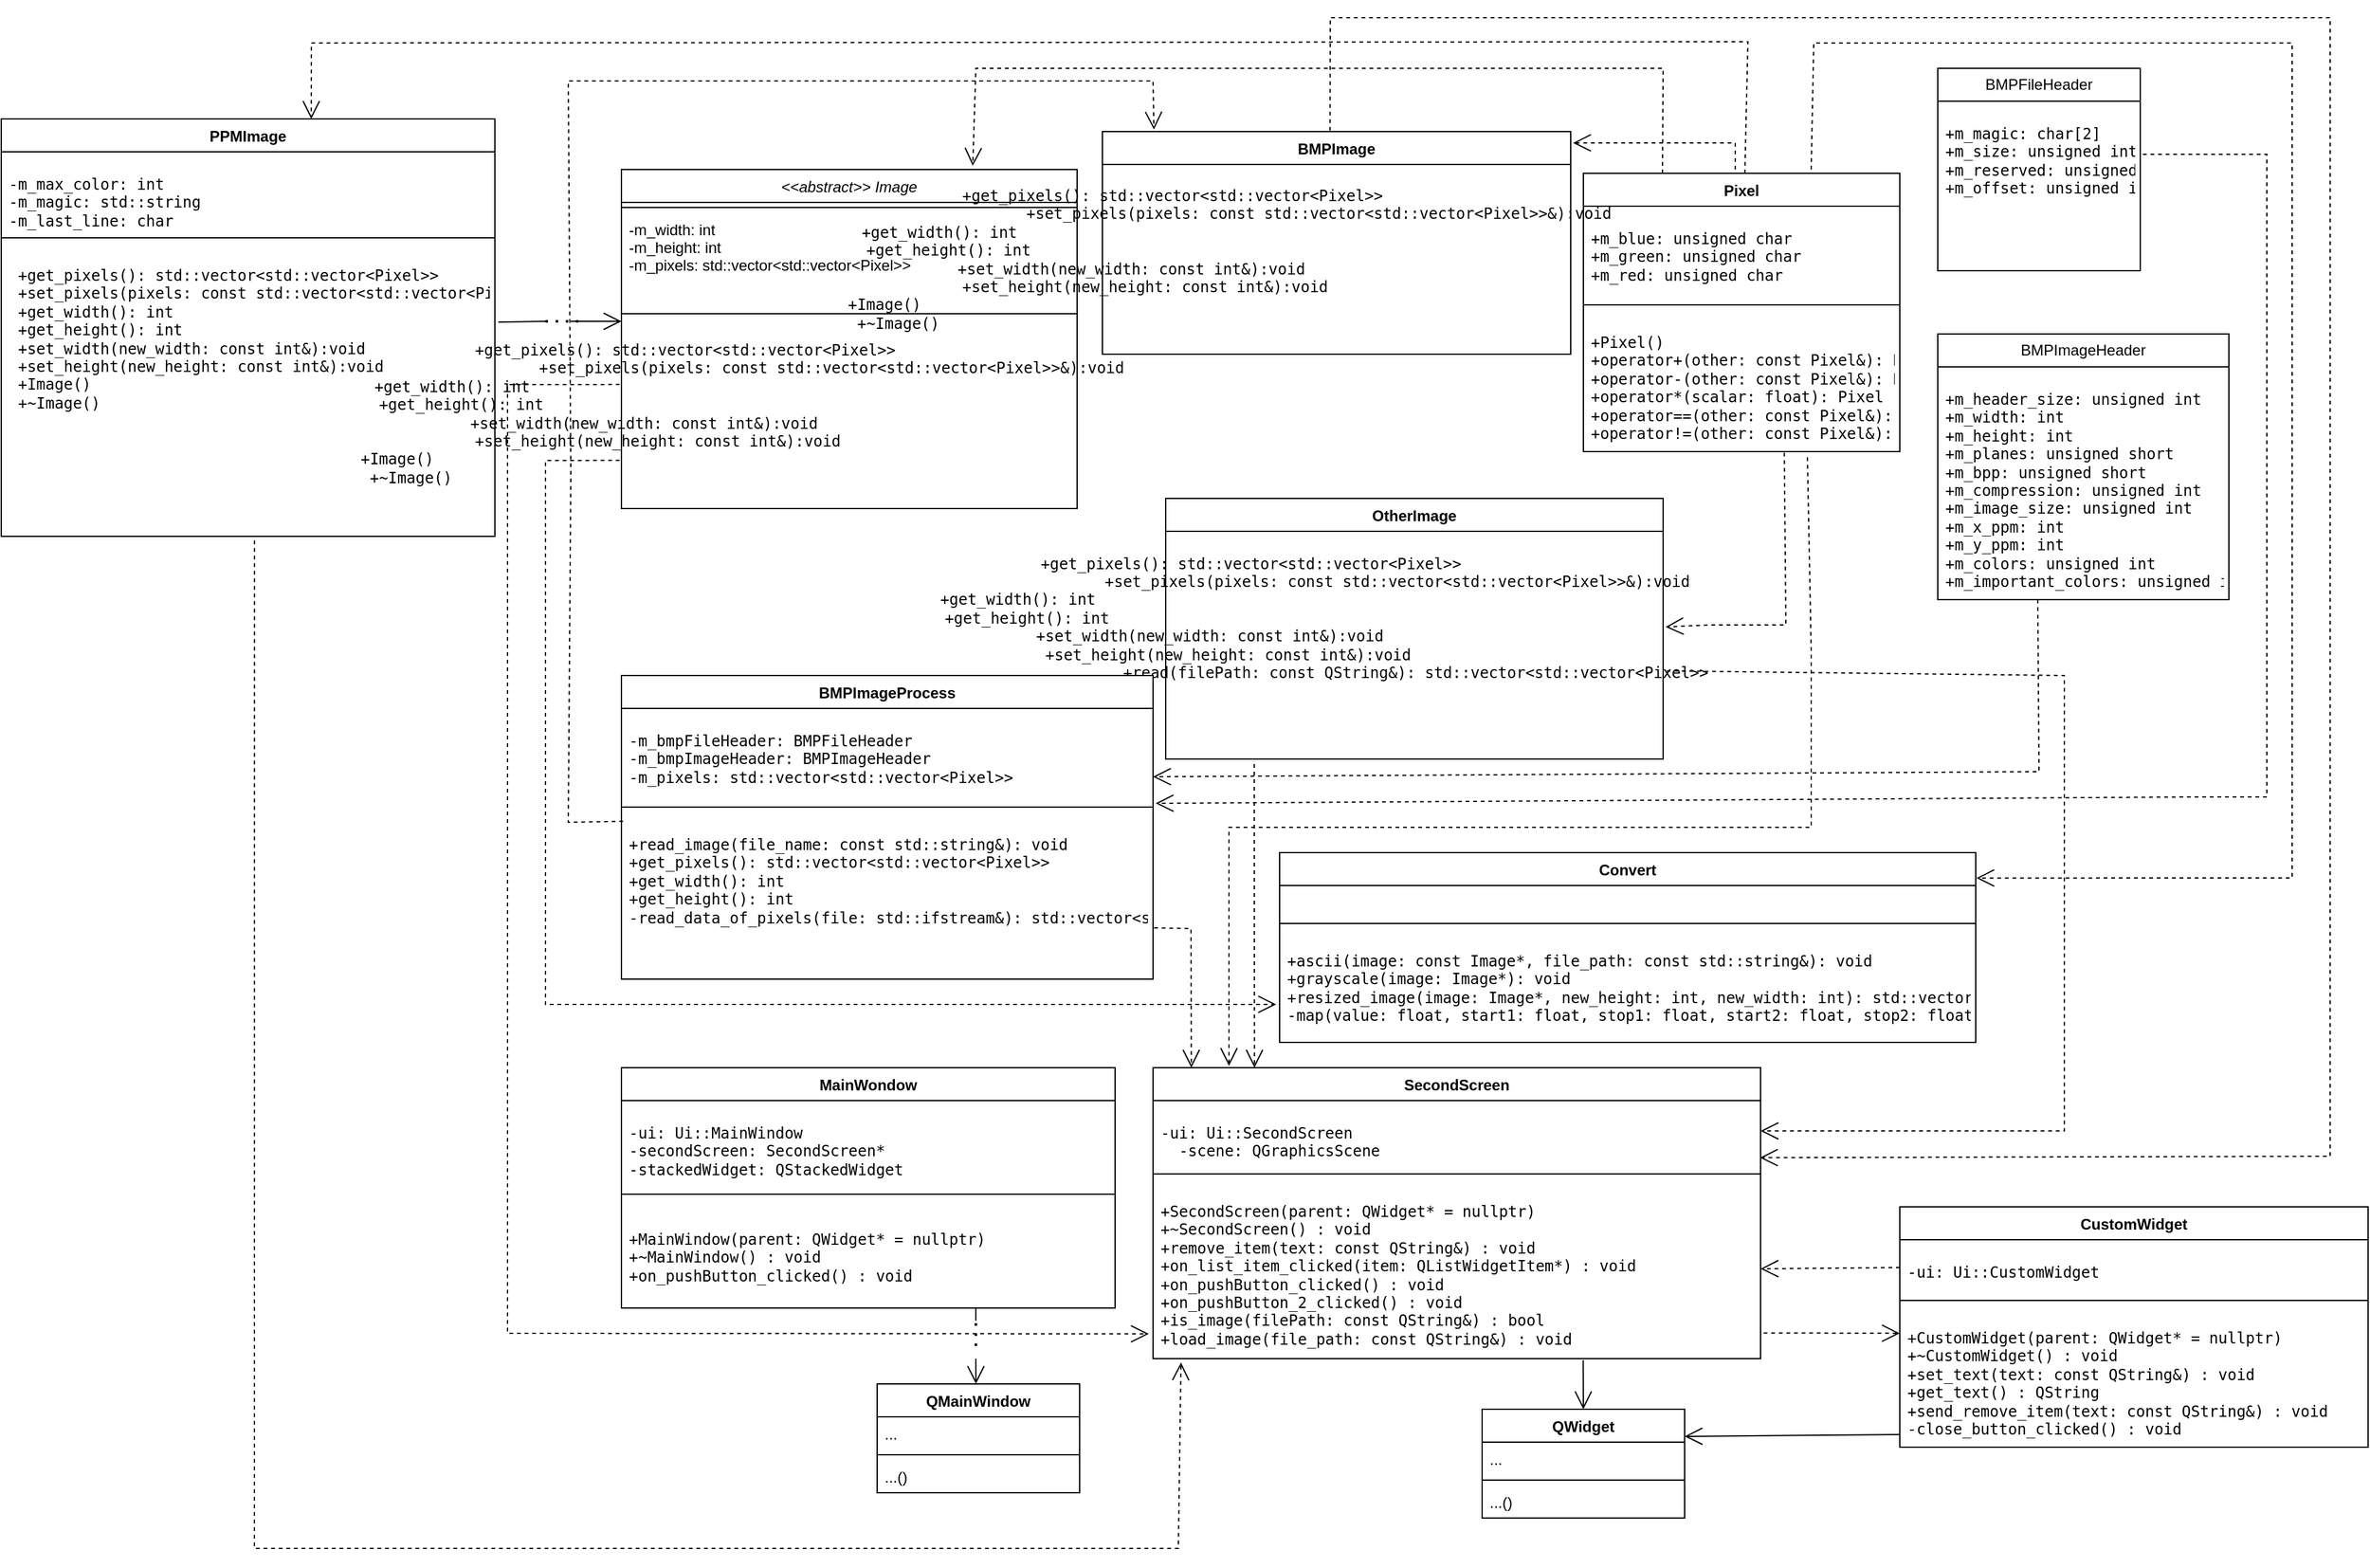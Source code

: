 <mxfile version="22.1.7" type="device">
  <diagram id="C5RBs43oDa-KdzZeNtuy" name="Page-1">
    <mxGraphModel dx="947" dy="496" grid="1" gridSize="10" guides="1" tooltips="1" connect="1" arrows="1" fold="1" page="1" pageScale="1" pageWidth="827" pageHeight="1169" math="0" shadow="0">
      <root>
        <mxCell id="WIyWlLk6GJQsqaUBKTNV-0" />
        <mxCell id="WIyWlLk6GJQsqaUBKTNV-1" parent="WIyWlLk6GJQsqaUBKTNV-0" />
        <mxCell id="qrHlRjJUI7-vNM1mxYY--5" value="&lt;&lt;abstract&gt;&gt; Image" style="swimlane;fontStyle=2;align=center;verticalAlign=top;childLayout=stackLayout;horizontal=1;startSize=26;horizontalStack=0;resizeParent=1;resizeLast=0;collapsible=1;marginBottom=0;rounded=0;shadow=0;strokeWidth=1;" vertex="1" parent="WIyWlLk6GJQsqaUBKTNV-1">
          <mxGeometry x="680" y="240" width="360" height="268" as="geometry">
            <mxRectangle x="230" y="140" width="160" height="26" as="alternateBounds" />
          </mxGeometry>
        </mxCell>
        <mxCell id="qrHlRjJUI7-vNM1mxYY--6" value="" style="line;html=1;strokeWidth=1;align=left;verticalAlign=middle;spacingTop=-1;spacingLeft=3;spacingRight=3;rotatable=0;labelPosition=right;points=[];portConstraint=eastwest;" vertex="1" parent="qrHlRjJUI7-vNM1mxYY--5">
          <mxGeometry y="26" width="360" height="8" as="geometry" />
        </mxCell>
        <mxCell id="qrHlRjJUI7-vNM1mxYY--7" value=" -m_width: int&#xa;  -m_height: int      &#xa;  -m_pixels: std::vector&lt;std::vector&lt;Pixel&gt;&gt;" style="text;align=left;verticalAlign=top;spacingLeft=4;spacingRight=4;overflow=hidden;rotatable=0;points=[[0,0.5],[1,0.5]];portConstraint=eastwest;" vertex="1" parent="qrHlRjJUI7-vNM1mxYY--5">
          <mxGeometry y="34" width="360" height="76" as="geometry" />
        </mxCell>
        <mxCell id="qrHlRjJUI7-vNM1mxYY--8" value="" style="line;strokeWidth=1;fillColor=none;align=left;verticalAlign=middle;spacingTop=-1;spacingLeft=3;spacingRight=3;rotatable=0;labelPosition=right;points=[];portConstraint=eastwest;strokeColor=inherit;" vertex="1" parent="qrHlRjJUI7-vNM1mxYY--5">
          <mxGeometry y="110" width="360" height="8" as="geometry" />
        </mxCell>
        <mxCell id="qrHlRjJUI7-vNM1mxYY--9" value="&lt;pre&gt;&lt;code class=&quot;!whitespace-pre hljs language-plantuml&quot;&gt; +get_pixels(): std::vector&amp;lt;std::vector&amp;lt;Pixel&amp;gt;&amp;gt;                                     &lt;br&gt; +set_pixels(pixels: const std::vector&amp;lt;std::vector&amp;lt;Pixel&amp;gt;&amp;gt;&amp;amp;):void     &lt;br&gt; +get_width(): int                                                                                        &lt;br&gt;   +get_height(): int                                                                                        &lt;br&gt;   +set_width(new_width: const int&amp;amp;):void                                                &lt;br&gt;   +set_height(new_height: const int&amp;amp;):void                                             &lt;br&gt;&lt;/code&gt;&lt;code class=&quot;!whitespace-pre hljs language-plantuml&quot;&gt;+Image()                                                                                                   &lt;br&gt;  +~Image()                                                                                                  &lt;/code&gt;&lt;/pre&gt;" style="text;html=1;align=center;verticalAlign=middle;resizable=0;points=[];autosize=1;strokeColor=none;fillColor=none;" vertex="1" parent="qrHlRjJUI7-vNM1mxYY--5">
          <mxGeometry y="118" width="360" height="150" as="geometry" />
        </mxCell>
        <mxCell id="qrHlRjJUI7-vNM1mxYY--10" value="BMPImage" style="swimlane;fontStyle=1;align=center;verticalAlign=top;childLayout=stackLayout;horizontal=1;startSize=26;horizontalStack=0;resizeParent=1;resizeParentMax=0;resizeLast=0;collapsible=1;marginBottom=0;whiteSpace=wrap;html=1;" vertex="1" parent="WIyWlLk6GJQsqaUBKTNV-1">
          <mxGeometry x="1060" y="210" width="370" height="176" as="geometry" />
        </mxCell>
        <mxCell id="qrHlRjJUI7-vNM1mxYY--80" value="&lt;pre&gt;&lt;code class=&quot;!whitespace-pre hljs language-plantuml&quot;&gt; +get_pixels(): std::vector&amp;lt;std::vector&amp;lt;Pixel&amp;gt;&amp;gt;                                     &lt;br&gt; +set_pixels(pixels: const std::vector&amp;lt;std::vector&amp;lt;Pixel&amp;gt;&amp;gt;&amp;amp;):void     &lt;br&gt; +get_width(): int                                                                                        &lt;br&gt;   +get_height(): int                                                                                        &lt;br&gt;   +set_width(new_width: const int&amp;amp;):void                                                &lt;br&gt;   +set_height(new_height: const int&amp;amp;):void                                             &lt;br&gt;&lt;/code&gt;&lt;code class=&quot;!whitespace-pre hljs language-plantuml&quot;&gt;+Image()                                                                                                   &lt;br&gt;  +~Image()                                                                                                  &lt;/code&gt;&lt;/pre&gt;" style="text;html=1;align=center;verticalAlign=middle;resizable=0;points=[];autosize=1;strokeColor=none;fillColor=none;" vertex="1" parent="qrHlRjJUI7-vNM1mxYY--10">
          <mxGeometry y="26" width="370" height="150" as="geometry" />
        </mxCell>
        <mxCell id="qrHlRjJUI7-vNM1mxYY--13" value="PPMImage" style="swimlane;fontStyle=1;align=center;verticalAlign=top;childLayout=stackLayout;horizontal=1;startSize=26;horizontalStack=0;resizeParent=1;resizeParentMax=0;resizeLast=0;collapsible=1;marginBottom=0;whiteSpace=wrap;html=1;" vertex="1" parent="WIyWlLk6GJQsqaUBKTNV-1">
          <mxGeometry x="190" y="200" width="390" height="330" as="geometry" />
        </mxCell>
        <mxCell id="qrHlRjJUI7-vNM1mxYY--14" value="&lt;pre&gt;&lt;code class=&quot;!whitespace-pre hljs language-plantuml&quot;&gt;-m_max_color: int&lt;br&gt;-m_magic: std::string     &lt;br&gt;-m_last_line: char&lt;/code&gt;&lt;/pre&gt;" style="text;strokeColor=none;fillColor=none;align=left;verticalAlign=top;spacingLeft=4;spacingRight=4;overflow=hidden;rotatable=0;points=[[0,0.5],[1,0.5]];portConstraint=eastwest;whiteSpace=wrap;html=1;" vertex="1" parent="qrHlRjJUI7-vNM1mxYY--13">
          <mxGeometry y="26" width="390" height="64" as="geometry" />
        </mxCell>
        <mxCell id="qrHlRjJUI7-vNM1mxYY--15" value="" style="line;strokeWidth=1;fillColor=none;align=left;verticalAlign=middle;spacingTop=-1;spacingLeft=3;spacingRight=3;rotatable=0;labelPosition=right;points=[];portConstraint=eastwest;strokeColor=inherit;" vertex="1" parent="qrHlRjJUI7-vNM1mxYY--13">
          <mxGeometry y="90" width="390" height="8" as="geometry" />
        </mxCell>
        <mxCell id="qrHlRjJUI7-vNM1mxYY--16" value="&lt;pre&gt;&lt;code class=&quot;!whitespace-pre hljs language-plantuml&quot;&gt; +get_pixels(): std::vector&amp;lt;std::vector&amp;lt;Pixel&amp;gt;&amp;gt;                                     &lt;br&gt; +set_pixels(pixels: const std::vector&amp;lt;std::vector&amp;lt;Pixel&amp;gt;&amp;gt;&amp;amp;):void     &lt;br&gt; +get_width(): int                                                                                        &lt;br&gt; +get_height(): int                                                                                        &lt;br&gt; +set_width(new_width: const int&amp;amp;):void                                                &lt;br&gt; +set_height(new_height: const int&amp;amp;):void                                             &lt;br&gt;&lt;/code&gt;&lt;code class=&quot;!whitespace-pre hljs language-plantuml&quot;&gt; +Image()                                                                                                   &lt;br&gt; +~Image()                                                                                                  &lt;/code&gt;&lt;/pre&gt;" style="text;strokeColor=none;fillColor=none;align=left;verticalAlign=top;spacingLeft=4;spacingRight=4;overflow=hidden;rotatable=0;points=[[0,0.5],[1,0.5]];portConstraint=eastwest;whiteSpace=wrap;html=1;" vertex="1" parent="qrHlRjJUI7-vNM1mxYY--13">
          <mxGeometry y="98" width="390" height="232" as="geometry" />
        </mxCell>
        <mxCell id="qrHlRjJUI7-vNM1mxYY--18" value="OtherImage" style="swimlane;fontStyle=1;align=center;verticalAlign=top;childLayout=stackLayout;horizontal=1;startSize=26;horizontalStack=0;resizeParent=1;resizeParentMax=0;resizeLast=0;collapsible=1;marginBottom=0;whiteSpace=wrap;html=1;" vertex="1" parent="WIyWlLk6GJQsqaUBKTNV-1">
          <mxGeometry x="1110" y="500" width="393" height="206" as="geometry" />
        </mxCell>
        <mxCell id="qrHlRjJUI7-vNM1mxYY--81" value="&lt;pre&gt;&lt;code class=&quot;!whitespace-pre hljs language-plantuml&quot;&gt; +get_pixels(): std::vector&amp;lt;std::vector&amp;lt;Pixel&amp;gt;&amp;gt;                                     &lt;br&gt; +set_pixels(pixels: const std::vector&amp;lt;std::vector&amp;lt;Pixel&amp;gt;&amp;gt;&amp;amp;):void     &lt;br&gt; +get_width(): int                                                                                        &lt;br&gt;   +get_height(): int                                                                                        &lt;br&gt;   +set_width(new_width: const int&amp;amp;):void                                                &lt;br&gt;   +set_height(new_height: const int&amp;amp;):void                         &lt;/code&gt;&lt;code class=&quot;!whitespace-pre hljs language-plantuml&quot;&gt;                   &lt;br&gt;+read(filePath: const QString&amp;amp;): std::vector&amp;lt;std::vector&amp;lt;Pixel&amp;gt;&amp;gt;&lt;br&gt;&lt;br&gt;&lt;br&gt;                         &lt;/code&gt;&lt;/pre&gt;" style="text;html=1;align=center;verticalAlign=middle;resizable=0;points=[];autosize=1;strokeColor=none;fillColor=none;" vertex="1" parent="qrHlRjJUI7-vNM1mxYY--18">
          <mxGeometry y="26" width="393" height="180" as="geometry" />
        </mxCell>
        <mxCell id="qrHlRjJUI7-vNM1mxYY--22" value="Pixel" style="swimlane;fontStyle=1;align=center;verticalAlign=top;childLayout=stackLayout;horizontal=1;startSize=26;horizontalStack=0;resizeParent=1;resizeParentMax=0;resizeLast=0;collapsible=1;marginBottom=0;whiteSpace=wrap;html=1;" vertex="1" parent="WIyWlLk6GJQsqaUBKTNV-1">
          <mxGeometry x="1440" y="243" width="250" height="220" as="geometry" />
        </mxCell>
        <mxCell id="qrHlRjJUI7-vNM1mxYY--23" value="&lt;pre&gt;&lt;code class=&quot;!whitespace-pre hljs language-plantuml&quot;&gt;+m_blue: unsigned char&lt;br&gt;+m_green: unsigned char&lt;br&gt;+m_red: unsigned char&lt;/code&gt;&lt;/pre&gt;" style="text;strokeColor=none;fillColor=none;align=left;verticalAlign=top;spacingLeft=4;spacingRight=4;overflow=hidden;rotatable=0;points=[[0,0.5],[1,0.5]];portConstraint=eastwest;whiteSpace=wrap;html=1;" vertex="1" parent="qrHlRjJUI7-vNM1mxYY--22">
          <mxGeometry y="26" width="250" height="74" as="geometry" />
        </mxCell>
        <mxCell id="qrHlRjJUI7-vNM1mxYY--24" value="" style="line;strokeWidth=1;fillColor=none;align=left;verticalAlign=middle;spacingTop=-1;spacingLeft=3;spacingRight=3;rotatable=0;labelPosition=right;points=[];portConstraint=eastwest;strokeColor=inherit;" vertex="1" parent="qrHlRjJUI7-vNM1mxYY--22">
          <mxGeometry y="100" width="250" height="8" as="geometry" />
        </mxCell>
        <mxCell id="qrHlRjJUI7-vNM1mxYY--25" value="&lt;pre&gt;&lt;code class=&quot;!whitespace-pre hljs language-plantuml&quot;&gt;+Pixel()&lt;br/&gt;+operator+(other: const Pixel&amp;amp;): Pixel&lt;br/&gt;+operator-(other: const Pixel&amp;amp;): Pixel&lt;br/&gt;+operator*(scalar: float): Pixel&lt;br/&gt;+operator==(other: const Pixel&amp;amp;): bool&lt;br/&gt;+operator!=(other: const Pixel&amp;amp;): bool&lt;/code&gt;&lt;/pre&gt;" style="text;strokeColor=none;fillColor=none;align=left;verticalAlign=top;spacingLeft=4;spacingRight=4;overflow=hidden;rotatable=0;points=[[0,0.5],[1,0.5]];portConstraint=eastwest;whiteSpace=wrap;html=1;" vertex="1" parent="qrHlRjJUI7-vNM1mxYY--22">
          <mxGeometry y="108" width="250" height="112" as="geometry" />
        </mxCell>
        <mxCell id="qrHlRjJUI7-vNM1mxYY--26" value="" style="endArrow=open;endSize=12;dashed=1;html=1;rounded=0;exitX=0.25;exitY=0;exitDx=0;exitDy=0;entryX=0.771;entryY=-0.011;entryDx=0;entryDy=0;entryPerimeter=0;" edge="1" parent="WIyWlLk6GJQsqaUBKTNV-1" source="qrHlRjJUI7-vNM1mxYY--22" target="qrHlRjJUI7-vNM1mxYY--5">
          <mxGeometry width="160" relative="1" as="geometry">
            <mxPoint x="1450" y="210" as="sourcePoint" />
            <mxPoint x="890" y="160" as="targetPoint" />
            <Array as="points">
              <mxPoint x="1503" y="160" />
              <mxPoint x="960" y="160" />
            </Array>
          </mxGeometry>
        </mxCell>
        <mxCell id="qrHlRjJUI7-vNM1mxYY--27" value="" style="endArrow=open;endSize=12;dashed=1;html=1;rounded=0;entryX=1.005;entryY=0.051;entryDx=0;entryDy=0;entryPerimeter=0;" edge="1" parent="WIyWlLk6GJQsqaUBKTNV-1" target="qrHlRjJUI7-vNM1mxYY--10">
          <mxGeometry width="160" relative="1" as="geometry">
            <mxPoint x="1560" y="240" as="sourcePoint" />
            <mxPoint x="1400" y="190" as="targetPoint" />
            <Array as="points">
              <mxPoint x="1560" y="219" />
            </Array>
          </mxGeometry>
        </mxCell>
        <mxCell id="qrHlRjJUI7-vNM1mxYY--29" value="" style="endArrow=open;endSize=12;dashed=1;html=1;rounded=0;exitX=0.635;exitY=1.008;exitDx=0;exitDy=0;exitPerimeter=0;entryX=1.005;entryY=0.42;entryDx=0;entryDy=0;entryPerimeter=0;" edge="1" parent="WIyWlLk6GJQsqaUBKTNV-1" source="qrHlRjJUI7-vNM1mxYY--25" target="qrHlRjJUI7-vNM1mxYY--81">
          <mxGeometry width="160" relative="1" as="geometry">
            <mxPoint x="1930" y="630" as="sourcePoint" />
            <mxPoint x="1510" y="600" as="targetPoint" />
            <Array as="points">
              <mxPoint x="1600" y="600" />
              <mxPoint x="1540" y="600" />
            </Array>
          </mxGeometry>
        </mxCell>
        <mxCell id="qrHlRjJUI7-vNM1mxYY--30" value="BMPFileHeader" style="swimlane;fontStyle=0;childLayout=stackLayout;horizontal=1;startSize=26;fillColor=none;horizontalStack=0;resizeParent=1;resizeParentMax=0;resizeLast=0;collapsible=1;marginBottom=0;whiteSpace=wrap;html=1;" vertex="1" parent="WIyWlLk6GJQsqaUBKTNV-1">
          <mxGeometry x="1720" y="160" width="160" height="160" as="geometry" />
        </mxCell>
        <mxCell id="qrHlRjJUI7-vNM1mxYY--31" value="&lt;pre&gt;&lt;code class=&quot;!whitespace-pre hljs language-plantuml&quot;&gt;+m_magic: char[2]&lt;br&gt;+m_size: unsigned int&lt;br&gt;+m_reserved: unsigned int&lt;br&gt;+m_offset: unsigned int&lt;br&gt;&lt;br&gt;&lt;/code&gt;&lt;/pre&gt;" style="text;strokeColor=none;fillColor=none;align=left;verticalAlign=top;spacingLeft=4;spacingRight=4;overflow=hidden;rotatable=0;points=[[0,0.5],[1,0.5]];portConstraint=eastwest;whiteSpace=wrap;html=1;" vertex="1" parent="qrHlRjJUI7-vNM1mxYY--30">
          <mxGeometry y="26" width="160" height="134" as="geometry" />
        </mxCell>
        <mxCell id="qrHlRjJUI7-vNM1mxYY--32" value="BMPImageHeader" style="swimlane;fontStyle=0;childLayout=stackLayout;horizontal=1;startSize=26;fillColor=none;horizontalStack=0;resizeParent=1;resizeParentMax=0;resizeLast=0;collapsible=1;marginBottom=0;whiteSpace=wrap;html=1;" vertex="1" parent="WIyWlLk6GJQsqaUBKTNV-1">
          <mxGeometry x="1720" y="370" width="230" height="210" as="geometry" />
        </mxCell>
        <mxCell id="qrHlRjJUI7-vNM1mxYY--33" value="&lt;pre&gt;&lt;code class=&quot;!whitespace-pre hljs language-plantuml&quot;&gt;+m_header_size: unsigned int&lt;br&gt;+m_width: int&lt;br&gt;+m_height: int&lt;br&gt;+m_planes: unsigned short&lt;br&gt;+m_bpp: unsigned short&lt;br&gt;+m_compression: unsigned int&lt;br&gt;+m_image_size: unsigned int&lt;br&gt;+m_x_ppm: int&lt;br&gt;+m_y_ppm: int&lt;br&gt;+m_colors: unsigned int&lt;br&gt;+m_important_colors: unsigned int&lt;/code&gt;&lt;/pre&gt;" style="text;strokeColor=none;fillColor=none;align=left;verticalAlign=top;spacingLeft=4;spacingRight=4;overflow=hidden;rotatable=0;points=[[0,0.5],[1,0.5]];portConstraint=eastwest;whiteSpace=wrap;html=1;" vertex="1" parent="qrHlRjJUI7-vNM1mxYY--32">
          <mxGeometry y="26" width="230" height="184" as="geometry" />
        </mxCell>
        <mxCell id="qrHlRjJUI7-vNM1mxYY--34" value="BMPImageProcess" style="swimlane;fontStyle=1;align=center;verticalAlign=top;childLayout=stackLayout;horizontal=1;startSize=26;horizontalStack=0;resizeParent=1;resizeParentMax=0;resizeLast=0;collapsible=1;marginBottom=0;whiteSpace=wrap;html=1;" vertex="1" parent="WIyWlLk6GJQsqaUBKTNV-1">
          <mxGeometry x="680" y="640" width="420" height="240" as="geometry" />
        </mxCell>
        <mxCell id="qrHlRjJUI7-vNM1mxYY--35" value="&lt;pre&gt;&lt;code class=&quot;!whitespace-pre hljs language-plantuml&quot;&gt;-m_bmpFileHeader: BMPFileHeader&lt;br&gt;-m_bmpImageHeader: BMPImageHeader&lt;br&gt;-m_pixels: std::vector&amp;lt;std::vector&amp;lt;Pixel&amp;gt;&amp;gt;&lt;/code&gt;&lt;/pre&gt;" style="text;strokeColor=none;fillColor=none;align=left;verticalAlign=top;spacingLeft=4;spacingRight=4;overflow=hidden;rotatable=0;points=[[0,0.5],[1,0.5]];portConstraint=eastwest;whiteSpace=wrap;html=1;" vertex="1" parent="qrHlRjJUI7-vNM1mxYY--34">
          <mxGeometry y="26" width="420" height="74" as="geometry" />
        </mxCell>
        <mxCell id="qrHlRjJUI7-vNM1mxYY--36" value="" style="line;strokeWidth=1;fillColor=none;align=left;verticalAlign=middle;spacingTop=-1;spacingLeft=3;spacingRight=3;rotatable=0;labelPosition=right;points=[];portConstraint=eastwest;strokeColor=inherit;" vertex="1" parent="qrHlRjJUI7-vNM1mxYY--34">
          <mxGeometry y="100" width="420" height="8" as="geometry" />
        </mxCell>
        <mxCell id="qrHlRjJUI7-vNM1mxYY--37" value="&lt;pre&gt;&lt;code class=&quot;!whitespace-pre hljs language-plantuml&quot;&gt;+read_image(file_name: const std::string&amp;amp;): void&lt;br/&gt;+get_pixels(): std::vector&amp;lt;std::vector&amp;lt;Pixel&amp;gt;&amp;gt;&lt;br/&gt;+get_width(): int&lt;br/&gt;+get_height(): int&lt;br/&gt;-read_data_of_pixels(file: std::ifstream&amp;amp;): std::vector&amp;lt;std::vector&amp;lt;Pixel&amp;gt;&amp;gt;&lt;/code&gt;&lt;/pre&gt;" style="text;strokeColor=none;fillColor=none;align=left;verticalAlign=top;spacingLeft=4;spacingRight=4;overflow=hidden;rotatable=0;points=[[0,0.5],[1,0.5]];portConstraint=eastwest;whiteSpace=wrap;html=1;" vertex="1" parent="qrHlRjJUI7-vNM1mxYY--34">
          <mxGeometry y="108" width="420" height="132" as="geometry" />
        </mxCell>
        <mxCell id="qrHlRjJUI7-vNM1mxYY--38" value="" style="endArrow=open;endSize=12;dashed=1;html=1;rounded=0;exitX=0.635;exitY=1.008;exitDx=0;exitDy=0;exitPerimeter=0;entryX=1;entryY=0.73;entryDx=0;entryDy=0;entryPerimeter=0;" edge="1" parent="WIyWlLk6GJQsqaUBKTNV-1" target="qrHlRjJUI7-vNM1mxYY--35">
          <mxGeometry width="160" relative="1" as="geometry">
            <mxPoint x="1799" y="580" as="sourcePoint" />
            <mxPoint x="1710" y="716" as="targetPoint" />
            <Array as="points">
              <mxPoint x="1800" y="716" />
            </Array>
          </mxGeometry>
        </mxCell>
        <mxCell id="qrHlRjJUI7-vNM1mxYY--39" value="" style="endArrow=open;endSize=12;dashed=1;html=1;rounded=0;entryX=1.005;entryY=1.014;entryDx=0;entryDy=0;entryPerimeter=0;exitX=1.013;exitY=0.313;exitDx=0;exitDy=0;exitPerimeter=0;" edge="1" parent="WIyWlLk6GJQsqaUBKTNV-1" source="qrHlRjJUI7-vNM1mxYY--31" target="qrHlRjJUI7-vNM1mxYY--35">
          <mxGeometry width="160" relative="1" as="geometry">
            <mxPoint x="1980" y="220" as="sourcePoint" />
            <mxPoint x="1890" y="736" as="targetPoint" />
            <Array as="points">
              <mxPoint x="1980" y="228" />
              <mxPoint x="1980" y="666" />
              <mxPoint x="1980" y="736" />
              <mxPoint x="1920" y="736" />
            </Array>
          </mxGeometry>
        </mxCell>
        <mxCell id="qrHlRjJUI7-vNM1mxYY--40" value="" style="endArrow=open;endSize=12;dashed=1;html=1;rounded=0;exitX=0.003;exitY=0.055;exitDx=0;exitDy=0;exitPerimeter=0;entryX=0.11;entryY=-0.009;entryDx=0;entryDy=0;entryPerimeter=0;" edge="1" parent="WIyWlLk6GJQsqaUBKTNV-1" source="qrHlRjJUI7-vNM1mxYY--37" target="qrHlRjJUI7-vNM1mxYY--10">
          <mxGeometry width="160" relative="1" as="geometry">
            <mxPoint x="637" y="620" as="sourcePoint" />
            <mxPoint x="1090" y="200" as="targetPoint" />
            <Array as="points">
              <mxPoint x="638" y="756" />
              <mxPoint x="640" y="480" />
              <mxPoint x="638" y="170" />
              <mxPoint x="1100" y="170" />
            </Array>
          </mxGeometry>
        </mxCell>
        <mxCell id="qrHlRjJUI7-vNM1mxYY--41" value="Convert" style="swimlane;fontStyle=1;align=center;verticalAlign=top;childLayout=stackLayout;horizontal=1;startSize=26;horizontalStack=0;resizeParent=1;resizeParentMax=0;resizeLast=0;collapsible=1;marginBottom=0;whiteSpace=wrap;html=1;" vertex="1" parent="WIyWlLk6GJQsqaUBKTNV-1">
          <mxGeometry x="1200" y="780" width="550" height="150" as="geometry" />
        </mxCell>
        <mxCell id="qrHlRjJUI7-vNM1mxYY--42" value="&amp;nbsp;" style="text;strokeColor=none;fillColor=none;align=left;verticalAlign=top;spacingLeft=4;spacingRight=4;overflow=hidden;rotatable=0;points=[[0,0.5],[1,0.5]];portConstraint=eastwest;whiteSpace=wrap;html=1;" vertex="1" parent="qrHlRjJUI7-vNM1mxYY--41">
          <mxGeometry y="26" width="550" height="26" as="geometry" />
        </mxCell>
        <mxCell id="qrHlRjJUI7-vNM1mxYY--43" value="" style="line;strokeWidth=1;fillColor=none;align=left;verticalAlign=middle;spacingTop=-1;spacingLeft=3;spacingRight=3;rotatable=0;labelPosition=right;points=[];portConstraint=eastwest;strokeColor=inherit;" vertex="1" parent="qrHlRjJUI7-vNM1mxYY--41">
          <mxGeometry y="52" width="550" height="8" as="geometry" />
        </mxCell>
        <mxCell id="qrHlRjJUI7-vNM1mxYY--44" value="&lt;pre&gt;&lt;code class=&quot;!whitespace-pre hljs language-plantuml&quot;&gt;+ascii(image: const Image*, file_path: const std::string&amp;amp;): void&lt;br/&gt;+grayscale(image: Image*): void&lt;br/&gt;+resized_image(image: Image*, new_height: int, new_width: int): std::vector&amp;lt;std::vector&amp;lt;Pixel&amp;gt;&amp;gt;&lt;br/&gt;-map(value: float, start1: float, stop1: float, start2: float, stop2: float): float&lt;/code&gt;&lt;/pre&gt;" style="text;strokeColor=none;fillColor=none;align=left;verticalAlign=top;spacingLeft=4;spacingRight=4;overflow=hidden;rotatable=0;points=[[0,0.5],[1,0.5]];portConstraint=eastwest;whiteSpace=wrap;html=1;" vertex="1" parent="qrHlRjJUI7-vNM1mxYY--41">
          <mxGeometry y="60" width="550" height="90" as="geometry" />
        </mxCell>
        <mxCell id="qrHlRjJUI7-vNM1mxYY--45" value="" style="endArrow=open;endSize=12;dashed=1;html=1;rounded=0;entryX=1.001;entryY=0.134;entryDx=0;entryDy=0;entryPerimeter=0;" edge="1" parent="WIyWlLk6GJQsqaUBKTNV-1" target="qrHlRjJUI7-vNM1mxYY--41">
          <mxGeometry width="160" relative="1" as="geometry">
            <mxPoint x="1620" y="240" as="sourcePoint" />
            <mxPoint x="2000" y="830" as="targetPoint" />
            <Array as="points">
              <mxPoint x="1622" y="140" />
              <mxPoint x="2000" y="140" />
              <mxPoint x="2000" y="800" />
            </Array>
          </mxGeometry>
        </mxCell>
        <mxCell id="qrHlRjJUI7-vNM1mxYY--46" value="" style="endArrow=open;endSize=12;dashed=1;html=1;rounded=0;exitX=-0.004;exitY=0.746;exitDx=0;exitDy=0;exitPerimeter=0;entryX=-0.005;entryY=0.666;entryDx=0;entryDy=0;entryPerimeter=0;" edge="1" parent="WIyWlLk6GJQsqaUBKTNV-1" source="qrHlRjJUI7-vNM1mxYY--9" target="qrHlRjJUI7-vNM1mxYY--44">
          <mxGeometry width="160" relative="1" as="geometry">
            <mxPoint x="650" y="460" as="sourcePoint" />
            <mxPoint x="620" y="930" as="targetPoint" />
            <Array as="points">
              <mxPoint x="620" y="470" />
              <mxPoint x="620" y="900" />
            </Array>
          </mxGeometry>
        </mxCell>
        <mxCell id="qrHlRjJUI7-vNM1mxYY--47" value="MainWondow" style="swimlane;fontStyle=1;align=center;verticalAlign=top;childLayout=stackLayout;horizontal=1;startSize=26;horizontalStack=0;resizeParent=1;resizeParentMax=0;resizeLast=0;collapsible=1;marginBottom=0;whiteSpace=wrap;html=1;" vertex="1" parent="WIyWlLk6GJQsqaUBKTNV-1">
          <mxGeometry x="680" y="950" width="390" height="190" as="geometry" />
        </mxCell>
        <mxCell id="qrHlRjJUI7-vNM1mxYY--48" value="&lt;pre&gt;&lt;code class=&quot;!whitespace-pre hljs language-plantuml&quot;&gt;-ui: Ui::MainWindow&lt;br&gt;-secondScreen: SecondScreen*&lt;br/&gt;-stackedWidget: QStackedWidget&lt;/code&gt;&lt;/pre&gt;" style="text;strokeColor=none;fillColor=none;align=left;verticalAlign=top;spacingLeft=4;spacingRight=4;overflow=hidden;rotatable=0;points=[[0,0.5],[1,0.5]];portConstraint=eastwest;whiteSpace=wrap;html=1;" vertex="1" parent="qrHlRjJUI7-vNM1mxYY--47">
          <mxGeometry y="26" width="390" height="64" as="geometry" />
        </mxCell>
        <mxCell id="qrHlRjJUI7-vNM1mxYY--49" value="" style="line;strokeWidth=1;fillColor=none;align=left;verticalAlign=middle;spacingTop=-1;spacingLeft=3;spacingRight=3;rotatable=0;labelPosition=right;points=[];portConstraint=eastwest;strokeColor=inherit;" vertex="1" parent="qrHlRjJUI7-vNM1mxYY--47">
          <mxGeometry y="90" width="390" height="20" as="geometry" />
        </mxCell>
        <mxCell id="qrHlRjJUI7-vNM1mxYY--50" value="&lt;pre&gt;&lt;code class=&quot;!whitespace-pre hljs language-plantuml&quot;&gt;+MainWindow(parent: QWidget* = nullptr)&lt;br/&gt;+~MainWindow() : void&lt;br/&gt;+on_pushButton_clicked() : void&lt;/code&gt;&lt;/pre&gt;" style="text;strokeColor=none;fillColor=none;align=left;verticalAlign=top;spacingLeft=4;spacingRight=4;overflow=hidden;rotatable=0;points=[[0,0.5],[1,0.5]];portConstraint=eastwest;whiteSpace=wrap;html=1;" vertex="1" parent="qrHlRjJUI7-vNM1mxYY--47">
          <mxGeometry y="110" width="390" height="80" as="geometry" />
        </mxCell>
        <mxCell id="qrHlRjJUI7-vNM1mxYY--51" value="" style="endArrow=none;html=1;rounded=0;" edge="1" parent="qrHlRjJUI7-vNM1mxYY--47">
          <mxGeometry width="50" height="50" relative="1" as="geometry">
            <mxPoint x="280" y="200" as="sourcePoint" />
            <mxPoint x="280" y="190" as="targetPoint" />
          </mxGeometry>
        </mxCell>
        <mxCell id="qrHlRjJUI7-vNM1mxYY--52" value="SecondScreen" style="swimlane;fontStyle=1;align=center;verticalAlign=top;childLayout=stackLayout;horizontal=1;startSize=26;horizontalStack=0;resizeParent=1;resizeParentMax=0;resizeLast=0;collapsible=1;marginBottom=0;whiteSpace=wrap;html=1;" vertex="1" parent="WIyWlLk6GJQsqaUBKTNV-1">
          <mxGeometry x="1100" y="950" width="480" height="230" as="geometry" />
        </mxCell>
        <mxCell id="qrHlRjJUI7-vNM1mxYY--53" value="&lt;pre&gt;&lt;code class=&quot;!whitespace-pre hljs language-plantuml&quot;&gt;-ui: Ui::SecondScreen&lt;br/&gt;  -scene: QGraphicsScene&lt;/code&gt;&lt;/pre&gt;" style="text;strokeColor=none;fillColor=none;align=left;verticalAlign=top;spacingLeft=4;spacingRight=4;overflow=hidden;rotatable=0;points=[[0,0.5],[1,0.5]];portConstraint=eastwest;whiteSpace=wrap;html=1;" vertex="1" parent="qrHlRjJUI7-vNM1mxYY--52">
          <mxGeometry y="26" width="480" height="54" as="geometry" />
        </mxCell>
        <mxCell id="qrHlRjJUI7-vNM1mxYY--54" value="" style="line;strokeWidth=1;fillColor=none;align=left;verticalAlign=middle;spacingTop=-1;spacingLeft=3;spacingRight=3;rotatable=0;labelPosition=right;points=[];portConstraint=eastwest;strokeColor=inherit;" vertex="1" parent="qrHlRjJUI7-vNM1mxYY--52">
          <mxGeometry y="80" width="480" height="8" as="geometry" />
        </mxCell>
        <mxCell id="qrHlRjJUI7-vNM1mxYY--55" value="&lt;pre&gt;&lt;code class=&quot;!whitespace-pre hljs language-plantuml&quot;&gt;+SecondScreen(parent: QWidget* = nullptr)&lt;br&gt;+~SecondScreen() : void&lt;br/&gt;+remove_item(text: const QString&amp;amp;) : void&lt;br/&gt;+on_list_item_clicked(item: QListWidgetItem*) : void&lt;br/&gt;+on_pushButton_clicked() : void&lt;br/&gt;+on_pushButton_2_clicked() : void&lt;br/&gt;+is_image(filePath: const QString&amp;amp;) : bool&lt;br/&gt;+load_image(file_path: const QString&amp;amp;) : void&lt;/code&gt;&lt;/pre&gt;" style="text;strokeColor=none;fillColor=none;align=left;verticalAlign=top;spacingLeft=4;spacingRight=4;overflow=hidden;rotatable=0;points=[[0,0.5],[1,0.5]];portConstraint=eastwest;whiteSpace=wrap;html=1;" vertex="1" parent="qrHlRjJUI7-vNM1mxYY--52">
          <mxGeometry y="88" width="480" height="142" as="geometry" />
        </mxCell>
        <mxCell id="qrHlRjJUI7-vNM1mxYY--56" value="" style="endArrow=open;endSize=12;dashed=1;html=1;rounded=0;exitX=-0.004;exitY=0.346;exitDx=0;exitDy=0;exitPerimeter=0;entryX=-0.007;entryY=0.862;entryDx=0;entryDy=0;entryPerimeter=0;" edge="1" parent="WIyWlLk6GJQsqaUBKTNV-1" source="qrHlRjJUI7-vNM1mxYY--9" target="qrHlRjJUI7-vNM1mxYY--55">
          <mxGeometry width="160" relative="1" as="geometry">
            <mxPoint x="691" y="765" as="sourcePoint" />
            <mxPoint x="970" y="1160" as="targetPoint" />
            <Array as="points">
              <mxPoint x="650" y="410" />
              <mxPoint x="610" y="410" />
              <mxPoint x="590" y="410" />
              <mxPoint x="590" y="1160" />
            </Array>
          </mxGeometry>
        </mxCell>
        <mxCell id="qrHlRjJUI7-vNM1mxYY--57" value="" style="endArrow=open;endSize=12;dashed=1;html=1;rounded=0;exitX=1.002;exitY=0.693;exitDx=0;exitDy=0;exitPerimeter=0;entryX=0.063;entryY=0;entryDx=0;entryDy=0;entryPerimeter=0;" edge="1" parent="WIyWlLk6GJQsqaUBKTNV-1" source="qrHlRjJUI7-vNM1mxYY--37" target="qrHlRjJUI7-vNM1mxYY--52">
          <mxGeometry width="160" relative="1" as="geometry">
            <mxPoint x="1120" y="850" as="sourcePoint" />
            <mxPoint x="1130" y="940" as="targetPoint" />
            <Array as="points">
              <mxPoint x="1130" y="840" />
            </Array>
          </mxGeometry>
        </mxCell>
        <mxCell id="qrHlRjJUI7-vNM1mxYY--58" value="" style="endArrow=open;endSize=12;dashed=1;html=1;rounded=0;exitX=1.007;exitY=0.613;exitDx=0;exitDy=0;exitPerimeter=0;" edge="1" parent="WIyWlLk6GJQsqaUBKTNV-1" source="qrHlRjJUI7-vNM1mxYY--81">
          <mxGeometry width="160" relative="1" as="geometry">
            <mxPoint x="1510" y="640" as="sourcePoint" />
            <mxPoint x="1580" y="1000" as="targetPoint" />
            <Array as="points">
              <mxPoint x="1820" y="640" />
              <mxPoint x="1820" y="1000" />
            </Array>
          </mxGeometry>
        </mxCell>
        <mxCell id="qrHlRjJUI7-vNM1mxYY--59" value="" style="endArrow=open;endSize=12;dashed=1;html=1;rounded=0;exitX=0.708;exitY=1.04;exitDx=0;exitDy=0;exitPerimeter=0;entryX=0.125;entryY=-0.006;entryDx=0;entryDy=0;entryPerimeter=0;" edge="1" parent="WIyWlLk6GJQsqaUBKTNV-1" source="qrHlRjJUI7-vNM1mxYY--25" target="qrHlRjJUI7-vNM1mxYY--52">
          <mxGeometry width="160" relative="1" as="geometry">
            <mxPoint x="1619" y="484" as="sourcePoint" />
            <mxPoint x="1160" y="860" as="targetPoint" />
            <Array as="points">
              <mxPoint x="1620" y="620" />
              <mxPoint x="1620" y="760" />
              <mxPoint x="1160" y="760" />
            </Array>
          </mxGeometry>
        </mxCell>
        <mxCell id="qrHlRjJUI7-vNM1mxYY--60" value="" style="endArrow=open;endSize=12;dashed=1;html=1;rounded=0;entryX=0.999;entryY=0.836;entryDx=0;entryDy=0;entryPerimeter=0;exitX=0.486;exitY=-0.004;exitDx=0;exitDy=0;exitPerimeter=0;" edge="1" parent="WIyWlLk6GJQsqaUBKTNV-1" source="qrHlRjJUI7-vNM1mxYY--10" target="qrHlRjJUI7-vNM1mxYY--53">
          <mxGeometry width="160" relative="1" as="geometry">
            <mxPoint x="1240" y="200" as="sourcePoint" />
            <mxPoint x="2030" y="1060" as="targetPoint" />
            <Array as="points">
              <mxPoint x="1240" y="120" />
              <mxPoint x="1530" y="120" />
              <mxPoint x="2030" y="120" />
              <mxPoint x="2030" y="1020" />
            </Array>
          </mxGeometry>
        </mxCell>
        <mxCell id="qrHlRjJUI7-vNM1mxYY--61" value="" style="endArrow=open;endSize=12;dashed=1;html=1;rounded=0;entryX=0.167;entryY=0;entryDx=0;entryDy=0;entryPerimeter=0;exitX=0.178;exitY=1.022;exitDx=0;exitDy=0;exitPerimeter=0;" edge="1" parent="WIyWlLk6GJQsqaUBKTNV-1" source="qrHlRjJUI7-vNM1mxYY--81" target="qrHlRjJUI7-vNM1mxYY--52">
          <mxGeometry width="160" relative="1" as="geometry">
            <mxPoint x="1180" y="700" as="sourcePoint" />
            <mxPoint x="1100" y="818" as="targetPoint" />
            <Array as="points">
              <mxPoint x="1180" y="820" />
            </Array>
          </mxGeometry>
        </mxCell>
        <mxCell id="qrHlRjJUI7-vNM1mxYY--62" value="CustomWidget" style="swimlane;fontStyle=1;align=center;verticalAlign=top;childLayout=stackLayout;horizontal=1;startSize=26;horizontalStack=0;resizeParent=1;resizeParentMax=0;resizeLast=0;collapsible=1;marginBottom=0;whiteSpace=wrap;html=1;" vertex="1" parent="WIyWlLk6GJQsqaUBKTNV-1">
          <mxGeometry x="1690" y="1060" width="370" height="190" as="geometry" />
        </mxCell>
        <mxCell id="qrHlRjJUI7-vNM1mxYY--63" value="&lt;pre&gt;&lt;code class=&quot;!whitespace-pre hljs language-plantuml&quot;&gt;-ui: Ui::CustomWidget&lt;/code&gt;&lt;/pre&gt;" style="text;strokeColor=none;fillColor=none;align=left;verticalAlign=top;spacingLeft=4;spacingRight=4;overflow=hidden;rotatable=0;points=[[0,0.5],[1,0.5]];portConstraint=eastwest;whiteSpace=wrap;html=1;" vertex="1" parent="qrHlRjJUI7-vNM1mxYY--62">
          <mxGeometry y="26" width="370" height="44" as="geometry" />
        </mxCell>
        <mxCell id="qrHlRjJUI7-vNM1mxYY--64" value="" style="line;strokeWidth=1;fillColor=none;align=left;verticalAlign=middle;spacingTop=-1;spacingLeft=3;spacingRight=3;rotatable=0;labelPosition=right;points=[];portConstraint=eastwest;strokeColor=inherit;" vertex="1" parent="qrHlRjJUI7-vNM1mxYY--62">
          <mxGeometry y="70" width="370" height="8" as="geometry" />
        </mxCell>
        <mxCell id="qrHlRjJUI7-vNM1mxYY--65" value="&lt;pre&gt;&lt;code class=&quot;!whitespace-pre hljs language-plantuml&quot;&gt;+CustomWidget(parent: QWidget* = nullptr)&lt;br&gt;+~CustomWidget() : void&lt;br&gt;+set_text(text: const QString&amp;amp;) : void&lt;br&gt;+get_text() : QString&lt;br&gt;+send_remove_item(text: const QString&amp;amp;) : void&lt;br&gt;-close_button_clicked() : void&lt;/code&gt;&lt;/pre&gt;" style="text;strokeColor=none;fillColor=none;align=left;verticalAlign=top;spacingLeft=4;spacingRight=4;overflow=hidden;rotatable=0;points=[[0,0.5],[1,0.5]];portConstraint=eastwest;whiteSpace=wrap;html=1;" vertex="1" parent="qrHlRjJUI7-vNM1mxYY--62">
          <mxGeometry y="78" width="370" height="112" as="geometry" />
        </mxCell>
        <mxCell id="qrHlRjJUI7-vNM1mxYY--66" value="" style="endArrow=open;endSize=12;dashed=1;html=1;rounded=0;exitX=0;exitY=0.5;exitDx=0;exitDy=0;entryX=1;entryY=0.5;entryDx=0;entryDy=0;" edge="1" parent="WIyWlLk6GJQsqaUBKTNV-1" source="qrHlRjJUI7-vNM1mxYY--63" target="qrHlRjJUI7-vNM1mxYY--55">
          <mxGeometry width="160" relative="1" as="geometry">
            <mxPoint x="1510" y="1240" as="sourcePoint" />
            <mxPoint x="1670" y="1240" as="targetPoint" />
          </mxGeometry>
        </mxCell>
        <mxCell id="qrHlRjJUI7-vNM1mxYY--67" value="" style="endArrow=open;endSize=12;dashed=1;html=1;rounded=0;exitX=1.005;exitY=0.857;exitDx=0;exitDy=0;exitPerimeter=0;entryX=0;entryY=0.196;entryDx=0;entryDy=0;entryPerimeter=0;" edge="1" parent="WIyWlLk6GJQsqaUBKTNV-1" source="qrHlRjJUI7-vNM1mxYY--55" target="qrHlRjJUI7-vNM1mxYY--65">
          <mxGeometry width="160" relative="1" as="geometry">
            <mxPoint x="1610" y="1170" as="sourcePoint" />
            <mxPoint x="1670" y="1160" as="targetPoint" />
          </mxGeometry>
        </mxCell>
        <mxCell id="qrHlRjJUI7-vNM1mxYY--68" value="QWidget" style="swimlane;fontStyle=1;align=center;verticalAlign=top;childLayout=stackLayout;horizontal=1;startSize=26;horizontalStack=0;resizeParent=1;resizeParentMax=0;resizeLast=0;collapsible=1;marginBottom=0;whiteSpace=wrap;html=1;" vertex="1" parent="WIyWlLk6GJQsqaUBKTNV-1">
          <mxGeometry x="1360" y="1220" width="160" height="86" as="geometry" />
        </mxCell>
        <mxCell id="qrHlRjJUI7-vNM1mxYY--69" value="..." style="text;strokeColor=none;fillColor=none;align=left;verticalAlign=top;spacingLeft=4;spacingRight=4;overflow=hidden;rotatable=0;points=[[0,0.5],[1,0.5]];portConstraint=eastwest;whiteSpace=wrap;html=1;" vertex="1" parent="qrHlRjJUI7-vNM1mxYY--68">
          <mxGeometry y="26" width="160" height="26" as="geometry" />
        </mxCell>
        <mxCell id="qrHlRjJUI7-vNM1mxYY--70" value="" style="line;strokeWidth=1;fillColor=none;align=left;verticalAlign=middle;spacingTop=-1;spacingLeft=3;spacingRight=3;rotatable=0;labelPosition=right;points=[];portConstraint=eastwest;strokeColor=inherit;" vertex="1" parent="qrHlRjJUI7-vNM1mxYY--68">
          <mxGeometry y="52" width="160" height="8" as="geometry" />
        </mxCell>
        <mxCell id="qrHlRjJUI7-vNM1mxYY--71" value="...()" style="text;strokeColor=none;fillColor=none;align=left;verticalAlign=top;spacingLeft=4;spacingRight=4;overflow=hidden;rotatable=0;points=[[0,0.5],[1,0.5]];portConstraint=eastwest;whiteSpace=wrap;html=1;" vertex="1" parent="qrHlRjJUI7-vNM1mxYY--68">
          <mxGeometry y="60" width="160" height="26" as="geometry" />
        </mxCell>
        <mxCell id="qrHlRjJUI7-vNM1mxYY--72" value="" style="endArrow=open;endFill=1;endSize=12;html=1;rounded=0;exitX=0;exitY=0.911;exitDx=0;exitDy=0;exitPerimeter=0;entryX=1;entryY=0.25;entryDx=0;entryDy=0;" edge="1" parent="WIyWlLk6GJQsqaUBKTNV-1" source="qrHlRjJUI7-vNM1mxYY--65" target="qrHlRjJUI7-vNM1mxYY--68">
          <mxGeometry width="160" relative="1" as="geometry">
            <mxPoint x="1640" y="1220" as="sourcePoint" />
            <mxPoint x="1530" y="1250" as="targetPoint" />
          </mxGeometry>
        </mxCell>
        <mxCell id="qrHlRjJUI7-vNM1mxYY--73" value="" style="endArrow=open;endFill=1;endSize=12;html=1;rounded=0;exitX=0.708;exitY=1.009;exitDx=0;exitDy=0;exitPerimeter=0;entryX=0.5;entryY=0;entryDx=0;entryDy=0;" edge="1" parent="WIyWlLk6GJQsqaUBKTNV-1" source="qrHlRjJUI7-vNM1mxYY--55" target="qrHlRjJUI7-vNM1mxYY--68">
          <mxGeometry width="160" relative="1" as="geometry">
            <mxPoint x="1610" y="1218" as="sourcePoint" />
            <mxPoint x="1440" y="1210" as="targetPoint" />
          </mxGeometry>
        </mxCell>
        <mxCell id="qrHlRjJUI7-vNM1mxYY--74" value="QMainWindow" style="swimlane;fontStyle=1;align=center;verticalAlign=top;childLayout=stackLayout;horizontal=1;startSize=26;horizontalStack=0;resizeParent=1;resizeParentMax=0;resizeLast=0;collapsible=1;marginBottom=0;whiteSpace=wrap;html=1;" vertex="1" parent="WIyWlLk6GJQsqaUBKTNV-1">
          <mxGeometry x="882" y="1200" width="160" height="86" as="geometry" />
        </mxCell>
        <mxCell id="qrHlRjJUI7-vNM1mxYY--75" value="..." style="text;strokeColor=none;fillColor=none;align=left;verticalAlign=top;spacingLeft=4;spacingRight=4;overflow=hidden;rotatable=0;points=[[0,0.5],[1,0.5]];portConstraint=eastwest;whiteSpace=wrap;html=1;" vertex="1" parent="qrHlRjJUI7-vNM1mxYY--74">
          <mxGeometry y="26" width="160" height="26" as="geometry" />
        </mxCell>
        <mxCell id="qrHlRjJUI7-vNM1mxYY--76" value="" style="line;strokeWidth=1;fillColor=none;align=left;verticalAlign=middle;spacingTop=-1;spacingLeft=3;spacingRight=3;rotatable=0;labelPosition=right;points=[];portConstraint=eastwest;strokeColor=inherit;" vertex="1" parent="qrHlRjJUI7-vNM1mxYY--74">
          <mxGeometry y="52" width="160" height="8" as="geometry" />
        </mxCell>
        <mxCell id="qrHlRjJUI7-vNM1mxYY--77" value="...()" style="text;strokeColor=none;fillColor=none;align=left;verticalAlign=top;spacingLeft=4;spacingRight=4;overflow=hidden;rotatable=0;points=[[0,0.5],[1,0.5]];portConstraint=eastwest;whiteSpace=wrap;html=1;" vertex="1" parent="qrHlRjJUI7-vNM1mxYY--74">
          <mxGeometry y="60" width="160" height="26" as="geometry" />
        </mxCell>
        <mxCell id="qrHlRjJUI7-vNM1mxYY--78" value="" style="endArrow=open;endFill=1;endSize=12;html=1;rounded=0;entryX=0.488;entryY=0;entryDx=0;entryDy=0;entryPerimeter=0;" edge="1" parent="WIyWlLk6GJQsqaUBKTNV-1" target="qrHlRjJUI7-vNM1mxYY--74">
          <mxGeometry width="160" relative="1" as="geometry">
            <mxPoint x="960" y="1180" as="sourcePoint" />
            <mxPoint x="961" y="1196" as="targetPoint" />
          </mxGeometry>
        </mxCell>
        <mxCell id="qrHlRjJUI7-vNM1mxYY--79" value="" style="endArrow=none;dashed=1;html=1;dashPattern=1 3;strokeWidth=2;rounded=0;" edge="1" parent="WIyWlLk6GJQsqaUBKTNV-1">
          <mxGeometry width="50" height="50" relative="1" as="geometry">
            <mxPoint x="960" y="1170" as="sourcePoint" />
            <mxPoint x="960" y="1150" as="targetPoint" />
            <Array as="points">
              <mxPoint x="960" y="1160" />
            </Array>
          </mxGeometry>
        </mxCell>
        <mxCell id="qrHlRjJUI7-vNM1mxYY--84" value="" style="endArrow=none;html=1;rounded=0;exitX=1.007;exitY=0.27;exitDx=0;exitDy=0;exitPerimeter=0;" edge="1" parent="WIyWlLk6GJQsqaUBKTNV-1" source="qrHlRjJUI7-vNM1mxYY--16">
          <mxGeometry width="50" height="50" relative="1" as="geometry">
            <mxPoint x="1000" y="520" as="sourcePoint" />
            <mxPoint x="620" y="360" as="targetPoint" />
          </mxGeometry>
        </mxCell>
        <mxCell id="qrHlRjJUI7-vNM1mxYY--85" value="" style="endArrow=none;dashed=1;html=1;dashPattern=1 3;strokeWidth=2;rounded=0;" edge="1" parent="WIyWlLk6GJQsqaUBKTNV-1">
          <mxGeometry width="50" height="50" relative="1" as="geometry">
            <mxPoint x="620" y="360" as="sourcePoint" />
            <mxPoint x="650" y="360" as="targetPoint" />
          </mxGeometry>
        </mxCell>
        <mxCell id="qrHlRjJUI7-vNM1mxYY--86" value="" style="endArrow=open;endFill=1;endSize=12;html=1;rounded=0;" edge="1" parent="WIyWlLk6GJQsqaUBKTNV-1">
          <mxGeometry width="160" relative="1" as="geometry">
            <mxPoint x="640" y="360" as="sourcePoint" />
            <mxPoint x="680" y="360" as="targetPoint" />
          </mxGeometry>
        </mxCell>
        <mxCell id="qrHlRjJUI7-vNM1mxYY--88" value="" style="endArrow=open;endSize=12;dashed=1;html=1;rounded=0;exitX=0.513;exitY=1.014;exitDx=0;exitDy=0;exitPerimeter=0;entryX=0.046;entryY=1.021;entryDx=0;entryDy=0;entryPerimeter=0;" edge="1" parent="WIyWlLk6GJQsqaUBKTNV-1" source="qrHlRjJUI7-vNM1mxYY--16" target="qrHlRjJUI7-vNM1mxYY--55">
          <mxGeometry width="160" relative="1" as="geometry">
            <mxPoint x="740" y="720" as="sourcePoint" />
            <mxPoint x="1160" y="1330" as="targetPoint" />
            <Array as="points">
              <mxPoint x="390" y="1330" />
              <mxPoint x="1120" y="1330" />
            </Array>
          </mxGeometry>
        </mxCell>
        <mxCell id="qrHlRjJUI7-vNM1mxYY--89" value="" style="endArrow=open;endSize=12;dashed=1;html=1;rounded=0;entryX=0.628;entryY=0;entryDx=0;entryDy=0;entryPerimeter=0;" edge="1" parent="WIyWlLk6GJQsqaUBKTNV-1" source="qrHlRjJUI7-vNM1mxYY--22" target="qrHlRjJUI7-vNM1mxYY--13">
          <mxGeometry width="160" relative="1" as="geometry">
            <mxPoint x="1570" y="160" as="sourcePoint" />
            <mxPoint x="430" y="190" as="targetPoint" />
            <Array as="points">
              <mxPoint x="1570" y="139" />
              <mxPoint x="435" y="140" />
            </Array>
          </mxGeometry>
        </mxCell>
      </root>
    </mxGraphModel>
  </diagram>
</mxfile>
